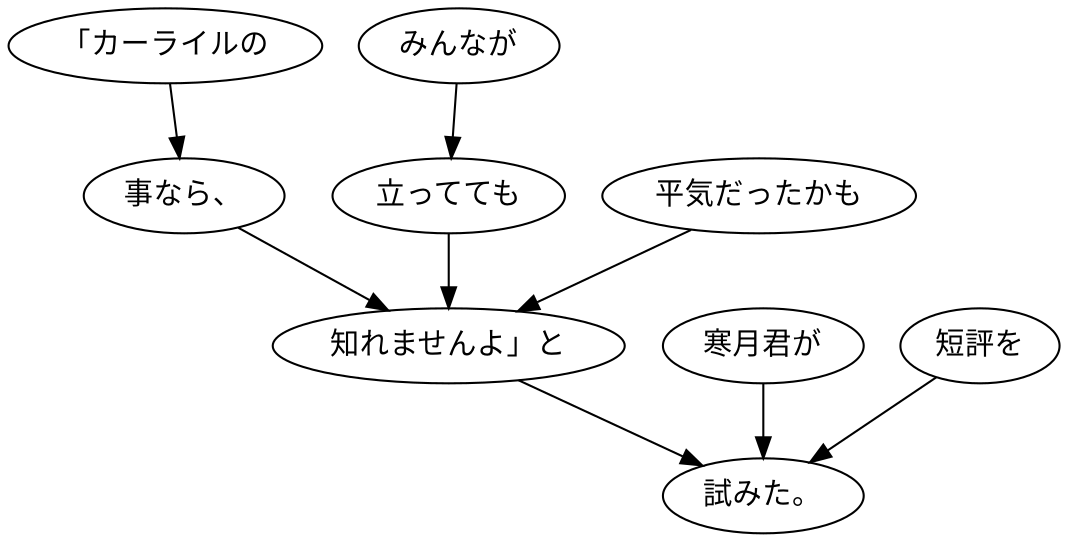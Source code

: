 digraph graph8536 {
	node0 [label="「カーライルの"];
	node1 [label="事なら、"];
	node2 [label="みんなが"];
	node3 [label="立ってても"];
	node4 [label="平気だったかも"];
	node5 [label="知れませんよ」と"];
	node6 [label="寒月君が"];
	node7 [label="短評を"];
	node8 [label="試みた。"];
	node0 -> node1;
	node1 -> node5;
	node2 -> node3;
	node3 -> node5;
	node4 -> node5;
	node5 -> node8;
	node6 -> node8;
	node7 -> node8;
}
